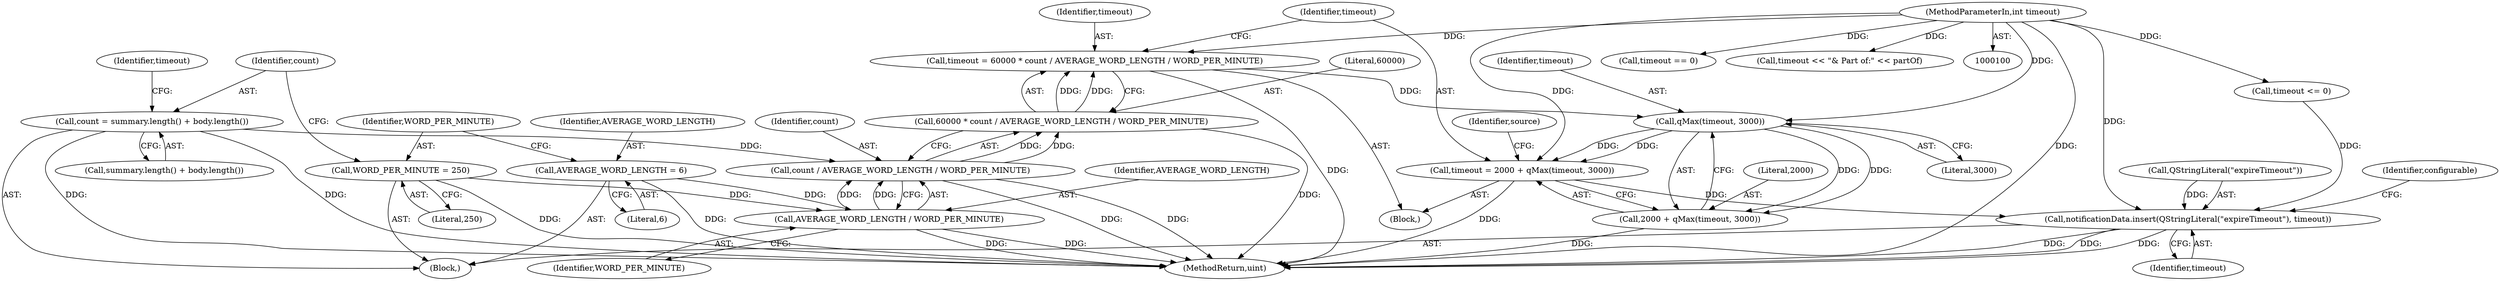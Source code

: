 digraph "0_kde_5bc696b5abcdb460c1017592e80b2d7f6ed3107c@integer" {
"1000268" [label="(Call,timeout = 60000 * count / AVERAGE_WORD_LENGTH / WORD_PER_MINUTE)"];
"1000270" [label="(Call,60000 * count / AVERAGE_WORD_LENGTH / WORD_PER_MINUTE)"];
"1000272" [label="(Call,count / AVERAGE_WORD_LENGTH / WORD_PER_MINUTE)"];
"1000258" [label="(Call,count = summary.length() + body.length())"];
"1000274" [label="(Call,AVERAGE_WORD_LENGTH / WORD_PER_MINUTE)"];
"1000250" [label="(Call,AVERAGE_WORD_LENGTH = 6)"];
"1000254" [label="(Call,WORD_PER_MINUTE = 250)"];
"1000108" [label="(MethodParameterIn,int timeout)"];
"1000281" [label="(Call,qMax(timeout, 3000))"];
"1000277" [label="(Call,timeout = 2000 + qMax(timeout, 3000))"];
"1000393" [label="(Call,notificationData.insert(QStringLiteral(\"expireTimeout\"), timeout))"];
"1000279" [label="(Call,2000 + qMax(timeout, 3000))"];
"1000278" [label="(Identifier,timeout)"];
"1000279" [label="(Call,2000 + qMax(timeout, 3000))"];
"1000250" [label="(Call,AVERAGE_WORD_LENGTH = 6)"];
"1000258" [label="(Call,count = summary.length() + body.length())"];
"1000267" [label="(Block,)"];
"1000281" [label="(Call,qMax(timeout, 3000))"];
"1000246" [label="(Call,timeout == 0)"];
"1000273" [label="(Identifier,count)"];
"1000252" [label="(Literal,6)"];
"1000256" [label="(Literal,250)"];
"1000270" [label="(Call,60000 * count / AVERAGE_WORD_LENGTH / WORD_PER_MINUTE)"];
"1000277" [label="(Call,timeout = 2000 + qMax(timeout, 3000))"];
"1000109" [label="(Block,)"];
"1000286" [label="(Identifier,source)"];
"1000251" [label="(Identifier,AVERAGE_WORD_LENGTH)"];
"1000271" [label="(Literal,60000)"];
"1000108" [label="(MethodParameterIn,int timeout)"];
"1000264" [label="(Call,timeout <= 0)"];
"1000393" [label="(Call,notificationData.insert(QStringLiteral(\"expireTimeout\"), timeout))"];
"1000396" [label="(Identifier,timeout)"];
"1000265" [label="(Identifier,timeout)"];
"1000532" [label="(MethodReturn,uint)"];
"1000255" [label="(Identifier,WORD_PER_MINUTE)"];
"1000163" [label="(Call,timeout << \"& Part of:\" << partOf)"];
"1000275" [label="(Identifier,AVERAGE_WORD_LENGTH)"];
"1000282" [label="(Identifier,timeout)"];
"1000269" [label="(Identifier,timeout)"];
"1000399" [label="(Identifier,configurable)"];
"1000272" [label="(Call,count / AVERAGE_WORD_LENGTH / WORD_PER_MINUTE)"];
"1000268" [label="(Call,timeout = 60000 * count / AVERAGE_WORD_LENGTH / WORD_PER_MINUTE)"];
"1000283" [label="(Literal,3000)"];
"1000274" [label="(Call,AVERAGE_WORD_LENGTH / WORD_PER_MINUTE)"];
"1000280" [label="(Literal,2000)"];
"1000260" [label="(Call,summary.length() + body.length())"];
"1000276" [label="(Identifier,WORD_PER_MINUTE)"];
"1000394" [label="(Call,QStringLiteral(\"expireTimeout\"))"];
"1000259" [label="(Identifier,count)"];
"1000254" [label="(Call,WORD_PER_MINUTE = 250)"];
"1000268" -> "1000267"  [label="AST: "];
"1000268" -> "1000270"  [label="CFG: "];
"1000269" -> "1000268"  [label="AST: "];
"1000270" -> "1000268"  [label="AST: "];
"1000278" -> "1000268"  [label="CFG: "];
"1000268" -> "1000532"  [label="DDG: "];
"1000270" -> "1000268"  [label="DDG: "];
"1000270" -> "1000268"  [label="DDG: "];
"1000108" -> "1000268"  [label="DDG: "];
"1000268" -> "1000281"  [label="DDG: "];
"1000270" -> "1000272"  [label="CFG: "];
"1000271" -> "1000270"  [label="AST: "];
"1000272" -> "1000270"  [label="AST: "];
"1000270" -> "1000532"  [label="DDG: "];
"1000272" -> "1000270"  [label="DDG: "];
"1000272" -> "1000270"  [label="DDG: "];
"1000272" -> "1000274"  [label="CFG: "];
"1000273" -> "1000272"  [label="AST: "];
"1000274" -> "1000272"  [label="AST: "];
"1000272" -> "1000532"  [label="DDG: "];
"1000272" -> "1000532"  [label="DDG: "];
"1000258" -> "1000272"  [label="DDG: "];
"1000274" -> "1000272"  [label="DDG: "];
"1000274" -> "1000272"  [label="DDG: "];
"1000258" -> "1000109"  [label="AST: "];
"1000258" -> "1000260"  [label="CFG: "];
"1000259" -> "1000258"  [label="AST: "];
"1000260" -> "1000258"  [label="AST: "];
"1000265" -> "1000258"  [label="CFG: "];
"1000258" -> "1000532"  [label="DDG: "];
"1000258" -> "1000532"  [label="DDG: "];
"1000274" -> "1000276"  [label="CFG: "];
"1000275" -> "1000274"  [label="AST: "];
"1000276" -> "1000274"  [label="AST: "];
"1000274" -> "1000532"  [label="DDG: "];
"1000274" -> "1000532"  [label="DDG: "];
"1000250" -> "1000274"  [label="DDG: "];
"1000254" -> "1000274"  [label="DDG: "];
"1000250" -> "1000109"  [label="AST: "];
"1000250" -> "1000252"  [label="CFG: "];
"1000251" -> "1000250"  [label="AST: "];
"1000252" -> "1000250"  [label="AST: "];
"1000255" -> "1000250"  [label="CFG: "];
"1000250" -> "1000532"  [label="DDG: "];
"1000254" -> "1000109"  [label="AST: "];
"1000254" -> "1000256"  [label="CFG: "];
"1000255" -> "1000254"  [label="AST: "];
"1000256" -> "1000254"  [label="AST: "];
"1000259" -> "1000254"  [label="CFG: "];
"1000254" -> "1000532"  [label="DDG: "];
"1000108" -> "1000100"  [label="AST: "];
"1000108" -> "1000532"  [label="DDG: "];
"1000108" -> "1000163"  [label="DDG: "];
"1000108" -> "1000246"  [label="DDG: "];
"1000108" -> "1000264"  [label="DDG: "];
"1000108" -> "1000277"  [label="DDG: "];
"1000108" -> "1000281"  [label="DDG: "];
"1000108" -> "1000393"  [label="DDG: "];
"1000281" -> "1000279"  [label="AST: "];
"1000281" -> "1000283"  [label="CFG: "];
"1000282" -> "1000281"  [label="AST: "];
"1000283" -> "1000281"  [label="AST: "];
"1000279" -> "1000281"  [label="CFG: "];
"1000281" -> "1000277"  [label="DDG: "];
"1000281" -> "1000277"  [label="DDG: "];
"1000281" -> "1000279"  [label="DDG: "];
"1000281" -> "1000279"  [label="DDG: "];
"1000277" -> "1000267"  [label="AST: "];
"1000277" -> "1000279"  [label="CFG: "];
"1000278" -> "1000277"  [label="AST: "];
"1000279" -> "1000277"  [label="AST: "];
"1000286" -> "1000277"  [label="CFG: "];
"1000277" -> "1000532"  [label="DDG: "];
"1000277" -> "1000393"  [label="DDG: "];
"1000393" -> "1000109"  [label="AST: "];
"1000393" -> "1000396"  [label="CFG: "];
"1000394" -> "1000393"  [label="AST: "];
"1000396" -> "1000393"  [label="AST: "];
"1000399" -> "1000393"  [label="CFG: "];
"1000393" -> "1000532"  [label="DDG: "];
"1000393" -> "1000532"  [label="DDG: "];
"1000393" -> "1000532"  [label="DDG: "];
"1000394" -> "1000393"  [label="DDG: "];
"1000264" -> "1000393"  [label="DDG: "];
"1000280" -> "1000279"  [label="AST: "];
"1000279" -> "1000532"  [label="DDG: "];
}
